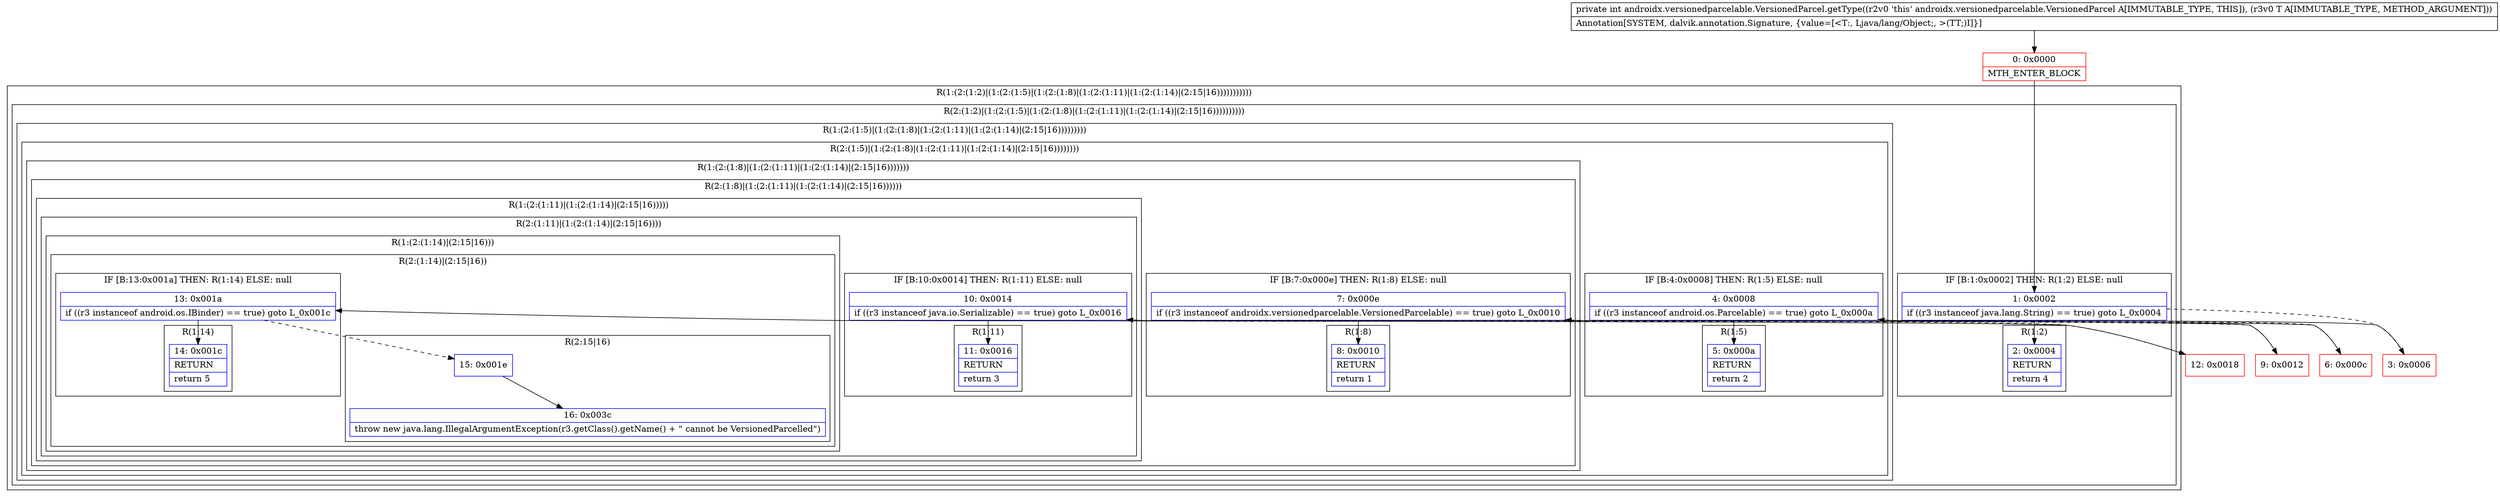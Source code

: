 digraph "CFG forandroidx.versionedparcelable.VersionedParcel.getType(Ljava\/lang\/Object;)I" {
subgraph cluster_Region_2115487391 {
label = "R(1:(2:(1:2)|(1:(2:(1:5)|(1:(2:(1:8)|(1:(2:(1:11)|(1:(2:(1:14)|(2:15|16)))))))))))";
node [shape=record,color=blue];
subgraph cluster_Region_95670805 {
label = "R(2:(1:2)|(1:(2:(1:5)|(1:(2:(1:8)|(1:(2:(1:11)|(1:(2:(1:14)|(2:15|16))))))))))";
node [shape=record,color=blue];
subgraph cluster_IfRegion_1716579844 {
label = "IF [B:1:0x0002] THEN: R(1:2) ELSE: null";
node [shape=record,color=blue];
Node_1 [shape=record,label="{1\:\ 0x0002|if ((r3 instanceof java.lang.String) == true) goto L_0x0004\l}"];
subgraph cluster_Region_769443923 {
label = "R(1:2)";
node [shape=record,color=blue];
Node_2 [shape=record,label="{2\:\ 0x0004|RETURN\l|return 4\l}"];
}
}
subgraph cluster_Region_1841283145 {
label = "R(1:(2:(1:5)|(1:(2:(1:8)|(1:(2:(1:11)|(1:(2:(1:14)|(2:15|16)))))))))";
node [shape=record,color=blue];
subgraph cluster_Region_1980204177 {
label = "R(2:(1:5)|(1:(2:(1:8)|(1:(2:(1:11)|(1:(2:(1:14)|(2:15|16))))))))";
node [shape=record,color=blue];
subgraph cluster_IfRegion_390489243 {
label = "IF [B:4:0x0008] THEN: R(1:5) ELSE: null";
node [shape=record,color=blue];
Node_4 [shape=record,label="{4\:\ 0x0008|if ((r3 instanceof android.os.Parcelable) == true) goto L_0x000a\l}"];
subgraph cluster_Region_1553180784 {
label = "R(1:5)";
node [shape=record,color=blue];
Node_5 [shape=record,label="{5\:\ 0x000a|RETURN\l|return 2\l}"];
}
}
subgraph cluster_Region_1329436195 {
label = "R(1:(2:(1:8)|(1:(2:(1:11)|(1:(2:(1:14)|(2:15|16)))))))";
node [shape=record,color=blue];
subgraph cluster_Region_89436249 {
label = "R(2:(1:8)|(1:(2:(1:11)|(1:(2:(1:14)|(2:15|16))))))";
node [shape=record,color=blue];
subgraph cluster_IfRegion_554856148 {
label = "IF [B:7:0x000e] THEN: R(1:8) ELSE: null";
node [shape=record,color=blue];
Node_7 [shape=record,label="{7\:\ 0x000e|if ((r3 instanceof androidx.versionedparcelable.VersionedParcelable) == true) goto L_0x0010\l}"];
subgraph cluster_Region_1610846894 {
label = "R(1:8)";
node [shape=record,color=blue];
Node_8 [shape=record,label="{8\:\ 0x0010|RETURN\l|return 1\l}"];
}
}
subgraph cluster_Region_1126992899 {
label = "R(1:(2:(1:11)|(1:(2:(1:14)|(2:15|16)))))";
node [shape=record,color=blue];
subgraph cluster_Region_1666853447 {
label = "R(2:(1:11)|(1:(2:(1:14)|(2:15|16))))";
node [shape=record,color=blue];
subgraph cluster_IfRegion_1368169526 {
label = "IF [B:10:0x0014] THEN: R(1:11) ELSE: null";
node [shape=record,color=blue];
Node_10 [shape=record,label="{10\:\ 0x0014|if ((r3 instanceof java.io.Serializable) == true) goto L_0x0016\l}"];
subgraph cluster_Region_770105931 {
label = "R(1:11)";
node [shape=record,color=blue];
Node_11 [shape=record,label="{11\:\ 0x0016|RETURN\l|return 3\l}"];
}
}
subgraph cluster_Region_177024864 {
label = "R(1:(2:(1:14)|(2:15|16)))";
node [shape=record,color=blue];
subgraph cluster_Region_951526500 {
label = "R(2:(1:14)|(2:15|16))";
node [shape=record,color=blue];
subgraph cluster_IfRegion_233796200 {
label = "IF [B:13:0x001a] THEN: R(1:14) ELSE: null";
node [shape=record,color=blue];
Node_13 [shape=record,label="{13\:\ 0x001a|if ((r3 instanceof android.os.IBinder) == true) goto L_0x001c\l}"];
subgraph cluster_Region_394341668 {
label = "R(1:14)";
node [shape=record,color=blue];
Node_14 [shape=record,label="{14\:\ 0x001c|RETURN\l|return 5\l}"];
}
}
subgraph cluster_Region_1955919515 {
label = "R(2:15|16)";
node [shape=record,color=blue];
Node_15 [shape=record,label="{15\:\ 0x001e}"];
Node_16 [shape=record,label="{16\:\ 0x003c|throw new java.lang.IllegalArgumentException(r3.getClass().getName() + \" cannot be VersionedParcelled\")\l}"];
}
}
}
}
}
}
}
}
}
}
}
Node_0 [shape=record,color=red,label="{0\:\ 0x0000|MTH_ENTER_BLOCK\l}"];
Node_3 [shape=record,color=red,label="{3\:\ 0x0006}"];
Node_6 [shape=record,color=red,label="{6\:\ 0x000c}"];
Node_9 [shape=record,color=red,label="{9\:\ 0x0012}"];
Node_12 [shape=record,color=red,label="{12\:\ 0x0018}"];
MethodNode[shape=record,label="{private int androidx.versionedparcelable.VersionedParcel.getType((r2v0 'this' androidx.versionedparcelable.VersionedParcel A[IMMUTABLE_TYPE, THIS]), (r3v0 T A[IMMUTABLE_TYPE, METHOD_ARGUMENT]))  | Annotation[SYSTEM, dalvik.annotation.Signature, \{value=[\<T:, Ljava\/lang\/Object;, \>(TT;)I]\}]\l}"];
MethodNode -> Node_0;
Node_1 -> Node_2;
Node_1 -> Node_3[style=dashed];
Node_4 -> Node_5;
Node_4 -> Node_6[style=dashed];
Node_7 -> Node_8;
Node_7 -> Node_9[style=dashed];
Node_10 -> Node_11;
Node_10 -> Node_12[style=dashed];
Node_13 -> Node_14;
Node_13 -> Node_15[style=dashed];
Node_15 -> Node_16;
Node_0 -> Node_1;
Node_3 -> Node_4;
Node_6 -> Node_7;
Node_9 -> Node_10;
Node_12 -> Node_13;
}

